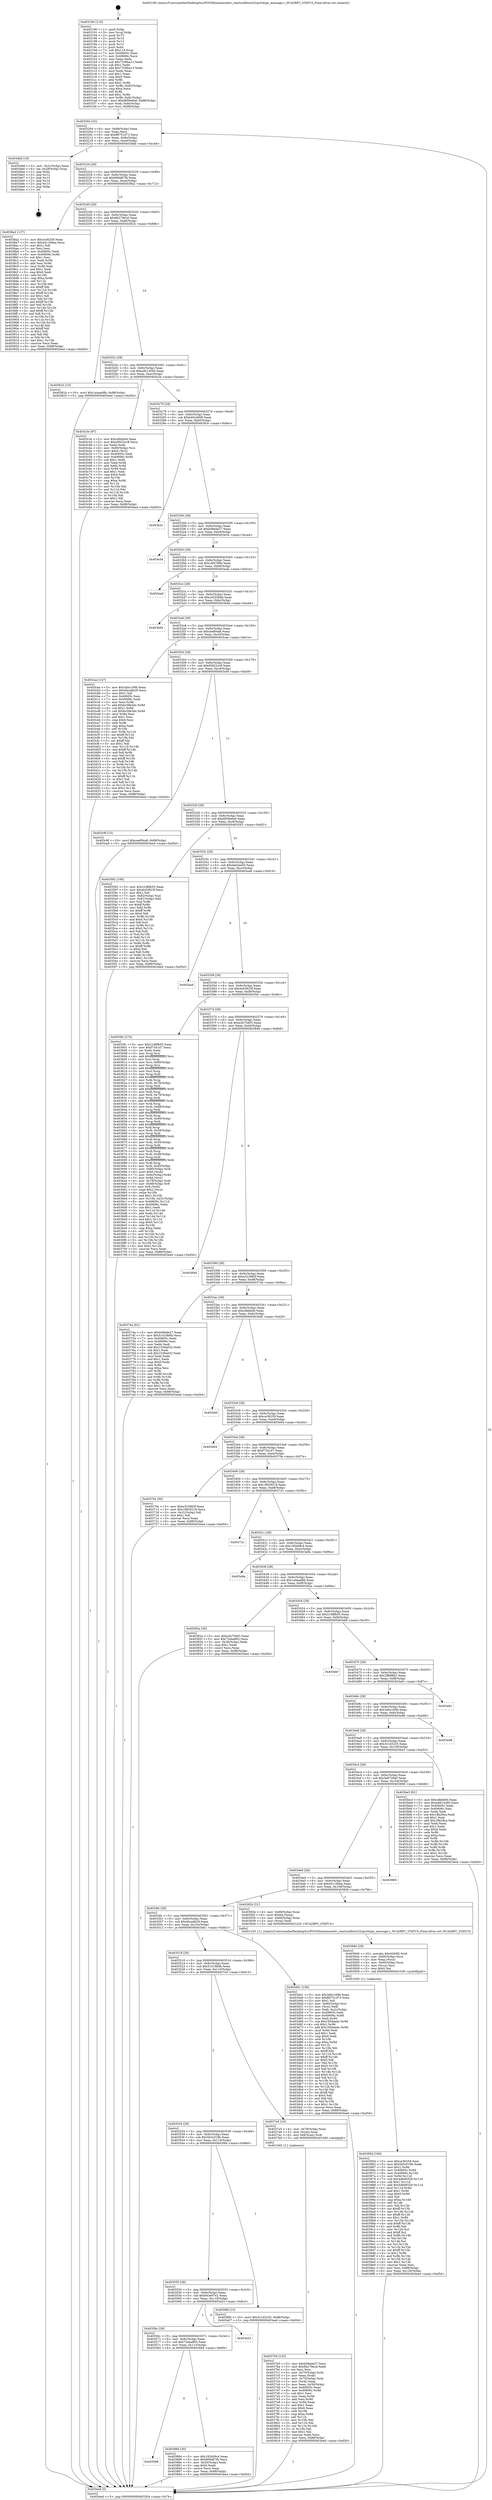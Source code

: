 digraph "0x403190" {
  label = "0x403190 (/mnt/c/Users/mathe/Desktop/tcc/POCII/binaries/extr_reactosdllwin32rpcrt4rpc_message.c_NCA2RPC_STATUS_Final-ollvm.out::main(0))"
  labelloc = "t"
  node[shape=record]

  Entry [label="",width=0.3,height=0.3,shape=circle,fillcolor=black,style=filled]
  "0x403204" [label="{
     0x403204 [32]\l
     | [instrs]\l
     &nbsp;&nbsp;0x403204 \<+6\>: mov -0x88(%rbp),%eax\l
     &nbsp;&nbsp;0x40320a \<+2\>: mov %eax,%ecx\l
     &nbsp;&nbsp;0x40320c \<+6\>: sub $0x88751d73,%ecx\l
     &nbsp;&nbsp;0x403212 \<+6\>: mov %eax,-0x9c(%rbp)\l
     &nbsp;&nbsp;0x403218 \<+6\>: mov %ecx,-0xa0(%rbp)\l
     &nbsp;&nbsp;0x40321e \<+6\>: je 0000000000403ddd \<main+0xc4d\>\l
  }"]
  "0x403ddd" [label="{
     0x403ddd [18]\l
     | [instrs]\l
     &nbsp;&nbsp;0x403ddd \<+3\>: mov -0x2c(%rbp),%eax\l
     &nbsp;&nbsp;0x403de0 \<+4\>: lea -0x28(%rbp),%rsp\l
     &nbsp;&nbsp;0x403de4 \<+1\>: pop %rbx\l
     &nbsp;&nbsp;0x403de5 \<+2\>: pop %r12\l
     &nbsp;&nbsp;0x403de7 \<+2\>: pop %r13\l
     &nbsp;&nbsp;0x403de9 \<+2\>: pop %r14\l
     &nbsp;&nbsp;0x403deb \<+2\>: pop %r15\l
     &nbsp;&nbsp;0x403ded \<+1\>: pop %rbp\l
     &nbsp;&nbsp;0x403dee \<+1\>: ret\l
  }"]
  "0x403224" [label="{
     0x403224 [28]\l
     | [instrs]\l
     &nbsp;&nbsp;0x403224 \<+5\>: jmp 0000000000403229 \<main+0x99\>\l
     &nbsp;&nbsp;0x403229 \<+6\>: mov -0x9c(%rbp),%eax\l
     &nbsp;&nbsp;0x40322f \<+5\>: sub $0x906d87fb,%eax\l
     &nbsp;&nbsp;0x403234 \<+6\>: mov %eax,-0xa4(%rbp)\l
     &nbsp;&nbsp;0x40323a \<+6\>: je 00000000004038a2 \<main+0x712\>\l
  }"]
  Exit [label="",width=0.3,height=0.3,shape=circle,fillcolor=black,style=filled,peripheries=2]
  "0x4038a2" [label="{
     0x4038a2 [137]\l
     | [instrs]\l
     &nbsp;&nbsp;0x4038a2 \<+5\>: mov $0xce36259,%eax\l
     &nbsp;&nbsp;0x4038a7 \<+5\>: mov $0x4411b6ea,%ecx\l
     &nbsp;&nbsp;0x4038ac \<+2\>: mov $0x1,%dl\l
     &nbsp;&nbsp;0x4038ae \<+2\>: xor %esi,%esi\l
     &nbsp;&nbsp;0x4038b0 \<+7\>: mov 0x40605c,%edi\l
     &nbsp;&nbsp;0x4038b7 \<+8\>: mov 0x40606c,%r8d\l
     &nbsp;&nbsp;0x4038bf \<+3\>: sub $0x1,%esi\l
     &nbsp;&nbsp;0x4038c2 \<+3\>: mov %edi,%r9d\l
     &nbsp;&nbsp;0x4038c5 \<+3\>: add %esi,%r9d\l
     &nbsp;&nbsp;0x4038c8 \<+4\>: imul %r9d,%edi\l
     &nbsp;&nbsp;0x4038cc \<+3\>: and $0x1,%edi\l
     &nbsp;&nbsp;0x4038cf \<+3\>: cmp $0x0,%edi\l
     &nbsp;&nbsp;0x4038d2 \<+4\>: sete %r10b\l
     &nbsp;&nbsp;0x4038d6 \<+4\>: cmp $0xa,%r8d\l
     &nbsp;&nbsp;0x4038da \<+4\>: setl %r11b\l
     &nbsp;&nbsp;0x4038de \<+3\>: mov %r10b,%bl\l
     &nbsp;&nbsp;0x4038e1 \<+3\>: xor $0xff,%bl\l
     &nbsp;&nbsp;0x4038e4 \<+3\>: mov %r11b,%r14b\l
     &nbsp;&nbsp;0x4038e7 \<+4\>: xor $0xff,%r14b\l
     &nbsp;&nbsp;0x4038eb \<+3\>: xor $0x1,%dl\l
     &nbsp;&nbsp;0x4038ee \<+3\>: mov %bl,%r15b\l
     &nbsp;&nbsp;0x4038f1 \<+4\>: and $0xff,%r15b\l
     &nbsp;&nbsp;0x4038f5 \<+3\>: and %dl,%r10b\l
     &nbsp;&nbsp;0x4038f8 \<+3\>: mov %r14b,%r12b\l
     &nbsp;&nbsp;0x4038fb \<+4\>: and $0xff,%r12b\l
     &nbsp;&nbsp;0x4038ff \<+3\>: and %dl,%r11b\l
     &nbsp;&nbsp;0x403902 \<+3\>: or %r10b,%r15b\l
     &nbsp;&nbsp;0x403905 \<+3\>: or %r11b,%r12b\l
     &nbsp;&nbsp;0x403908 \<+3\>: xor %r12b,%r15b\l
     &nbsp;&nbsp;0x40390b \<+3\>: or %r14b,%bl\l
     &nbsp;&nbsp;0x40390e \<+3\>: xor $0xff,%bl\l
     &nbsp;&nbsp;0x403911 \<+3\>: or $0x1,%dl\l
     &nbsp;&nbsp;0x403914 \<+2\>: and %dl,%bl\l
     &nbsp;&nbsp;0x403916 \<+3\>: or %bl,%r15b\l
     &nbsp;&nbsp;0x403919 \<+4\>: test $0x1,%r15b\l
     &nbsp;&nbsp;0x40391d \<+3\>: cmovne %ecx,%eax\l
     &nbsp;&nbsp;0x403920 \<+6\>: mov %eax,-0x88(%rbp)\l
     &nbsp;&nbsp;0x403926 \<+5\>: jmp 0000000000403eed \<main+0xd5d\>\l
  }"]
  "0x403240" [label="{
     0x403240 [28]\l
     | [instrs]\l
     &nbsp;&nbsp;0x403240 \<+5\>: jmp 0000000000403245 \<main+0xb5\>\l
     &nbsp;&nbsp;0x403245 \<+6\>: mov -0x9c(%rbp),%eax\l
     &nbsp;&nbsp;0x40324b \<+5\>: sub $0x9b279ecd,%eax\l
     &nbsp;&nbsp;0x403250 \<+6\>: mov %eax,-0xa8(%rbp)\l
     &nbsp;&nbsp;0x403256 \<+6\>: je 000000000040381b \<main+0x68b\>\l
  }"]
  "0x40395d" [label="{
     0x40395d [160]\l
     | [instrs]\l
     &nbsp;&nbsp;0x40395d \<+5\>: mov $0xce36259,%esi\l
     &nbsp;&nbsp;0x403962 \<+5\>: mov $0x5b5c019b,%edx\l
     &nbsp;&nbsp;0x403967 \<+3\>: mov $0x1,%r8b\l
     &nbsp;&nbsp;0x40396a \<+8\>: mov 0x40605c,%r9d\l
     &nbsp;&nbsp;0x403972 \<+8\>: mov 0x40606c,%r10d\l
     &nbsp;&nbsp;0x40397a \<+3\>: mov %r9d,%r11d\l
     &nbsp;&nbsp;0x40397d \<+7\>: sub $0x4d6d9329,%r11d\l
     &nbsp;&nbsp;0x403984 \<+4\>: sub $0x1,%r11d\l
     &nbsp;&nbsp;0x403988 \<+7\>: add $0x4d6d9329,%r11d\l
     &nbsp;&nbsp;0x40398f \<+4\>: imul %r11d,%r9d\l
     &nbsp;&nbsp;0x403993 \<+4\>: and $0x1,%r9d\l
     &nbsp;&nbsp;0x403997 \<+4\>: cmp $0x0,%r9d\l
     &nbsp;&nbsp;0x40399b \<+3\>: sete %bl\l
     &nbsp;&nbsp;0x40399e \<+4\>: cmp $0xa,%r10d\l
     &nbsp;&nbsp;0x4039a2 \<+4\>: setl %r14b\l
     &nbsp;&nbsp;0x4039a6 \<+3\>: mov %bl,%r15b\l
     &nbsp;&nbsp;0x4039a9 \<+4\>: xor $0xff,%r15b\l
     &nbsp;&nbsp;0x4039ad \<+3\>: mov %r14b,%r12b\l
     &nbsp;&nbsp;0x4039b0 \<+4\>: xor $0xff,%r12b\l
     &nbsp;&nbsp;0x4039b4 \<+4\>: xor $0x1,%r8b\l
     &nbsp;&nbsp;0x4039b8 \<+3\>: mov %r15b,%r13b\l
     &nbsp;&nbsp;0x4039bb \<+4\>: and $0xff,%r13b\l
     &nbsp;&nbsp;0x4039bf \<+3\>: and %r8b,%bl\l
     &nbsp;&nbsp;0x4039c2 \<+3\>: mov %r12b,%cl\l
     &nbsp;&nbsp;0x4039c5 \<+3\>: and $0xff,%cl\l
     &nbsp;&nbsp;0x4039c8 \<+3\>: and %r8b,%r14b\l
     &nbsp;&nbsp;0x4039cb \<+3\>: or %bl,%r13b\l
     &nbsp;&nbsp;0x4039ce \<+3\>: or %r14b,%cl\l
     &nbsp;&nbsp;0x4039d1 \<+3\>: xor %cl,%r13b\l
     &nbsp;&nbsp;0x4039d4 \<+3\>: or %r12b,%r15b\l
     &nbsp;&nbsp;0x4039d7 \<+4\>: xor $0xff,%r15b\l
     &nbsp;&nbsp;0x4039db \<+4\>: or $0x1,%r8b\l
     &nbsp;&nbsp;0x4039df \<+3\>: and %r8b,%r15b\l
     &nbsp;&nbsp;0x4039e2 \<+3\>: or %r15b,%r13b\l
     &nbsp;&nbsp;0x4039e5 \<+4\>: test $0x1,%r13b\l
     &nbsp;&nbsp;0x4039e9 \<+3\>: cmovne %edx,%esi\l
     &nbsp;&nbsp;0x4039ec \<+6\>: mov %esi,-0x88(%rbp)\l
     &nbsp;&nbsp;0x4039f2 \<+6\>: mov %eax,-0x120(%rbp)\l
     &nbsp;&nbsp;0x4039f8 \<+5\>: jmp 0000000000403eed \<main+0xd5d\>\l
  }"]
  "0x40381b" [label="{
     0x40381b [15]\l
     | [instrs]\l
     &nbsp;&nbsp;0x40381b \<+10\>: movl $0x1a4aad8b,-0x88(%rbp)\l
     &nbsp;&nbsp;0x403825 \<+5\>: jmp 0000000000403eed \<main+0xd5d\>\l
  }"]
  "0x40325c" [label="{
     0x40325c [28]\l
     | [instrs]\l
     &nbsp;&nbsp;0x40325c \<+5\>: jmp 0000000000403261 \<main+0xd1\>\l
     &nbsp;&nbsp;0x403261 \<+6\>: mov -0x9c(%rbp),%eax\l
     &nbsp;&nbsp;0x403267 \<+5\>: sub $0xa4614260,%eax\l
     &nbsp;&nbsp;0x40326c \<+6\>: mov %eax,-0xac(%rbp)\l
     &nbsp;&nbsp;0x403272 \<+6\>: je 0000000000403c3e \<main+0xaae\>\l
  }"]
  "0x403940" [label="{
     0x403940 [29]\l
     | [instrs]\l
     &nbsp;&nbsp;0x403940 \<+10\>: movabs $0x4040f2,%rdi\l
     &nbsp;&nbsp;0x40394a \<+4\>: mov -0x60(%rbp),%rcx\l
     &nbsp;&nbsp;0x40394e \<+2\>: mov %eax,(%rcx)\l
     &nbsp;&nbsp;0x403950 \<+4\>: mov -0x60(%rbp),%rcx\l
     &nbsp;&nbsp;0x403954 \<+2\>: mov (%rcx),%esi\l
     &nbsp;&nbsp;0x403956 \<+2\>: mov $0x0,%al\l
     &nbsp;&nbsp;0x403958 \<+5\>: call 0000000000401030 \<printf@plt\>\l
     | [calls]\l
     &nbsp;&nbsp;0x401030 \{1\} (unknown)\l
  }"]
  "0x403c3e" [label="{
     0x403c3e [97]\l
     | [instrs]\l
     &nbsp;&nbsp;0x403c3e \<+5\>: mov $0xcdbbb0d,%eax\l
     &nbsp;&nbsp;0x403c43 \<+5\>: mov $0xd5622cc8,%ecx\l
     &nbsp;&nbsp;0x403c48 \<+2\>: xor %edx,%edx\l
     &nbsp;&nbsp;0x403c4a \<+4\>: mov -0x80(%rbp),%rsi\l
     &nbsp;&nbsp;0x403c4e \<+6\>: movl $0x0,(%rsi)\l
     &nbsp;&nbsp;0x403c54 \<+7\>: mov 0x40605c,%edi\l
     &nbsp;&nbsp;0x403c5b \<+8\>: mov 0x40606c,%r8d\l
     &nbsp;&nbsp;0x403c63 \<+3\>: sub $0x1,%edx\l
     &nbsp;&nbsp;0x403c66 \<+3\>: mov %edi,%r9d\l
     &nbsp;&nbsp;0x403c69 \<+3\>: add %edx,%r9d\l
     &nbsp;&nbsp;0x403c6c \<+4\>: imul %r9d,%edi\l
     &nbsp;&nbsp;0x403c70 \<+3\>: and $0x1,%edi\l
     &nbsp;&nbsp;0x403c73 \<+3\>: cmp $0x0,%edi\l
     &nbsp;&nbsp;0x403c76 \<+4\>: sete %r10b\l
     &nbsp;&nbsp;0x403c7a \<+4\>: cmp $0xa,%r8d\l
     &nbsp;&nbsp;0x403c7e \<+4\>: setl %r11b\l
     &nbsp;&nbsp;0x403c82 \<+3\>: mov %r10b,%bl\l
     &nbsp;&nbsp;0x403c85 \<+3\>: and %r11b,%bl\l
     &nbsp;&nbsp;0x403c88 \<+3\>: xor %r11b,%r10b\l
     &nbsp;&nbsp;0x403c8b \<+3\>: or %r10b,%bl\l
     &nbsp;&nbsp;0x403c8e \<+3\>: test $0x1,%bl\l
     &nbsp;&nbsp;0x403c91 \<+3\>: cmovne %ecx,%eax\l
     &nbsp;&nbsp;0x403c94 \<+6\>: mov %eax,-0x88(%rbp)\l
     &nbsp;&nbsp;0x403c9a \<+5\>: jmp 0000000000403eed \<main+0xd5d\>\l
  }"]
  "0x403278" [label="{
     0x403278 [28]\l
     | [instrs]\l
     &nbsp;&nbsp;0x403278 \<+5\>: jmp 000000000040327d \<main+0xed\>\l
     &nbsp;&nbsp;0x40327d \<+6\>: mov -0x9c(%rbp),%eax\l
     &nbsp;&nbsp;0x403283 \<+5\>: sub $0xb45c4008,%eax\l
     &nbsp;&nbsp;0x403288 \<+6\>: mov %eax,-0xb0(%rbp)\l
     &nbsp;&nbsp;0x40328e \<+6\>: je 0000000000403b3c \<main+0x9ac\>\l
  }"]
  "0x403588" [label="{
     0x403588\l
  }", style=dashed]
  "0x403b3c" [label="{
     0x403b3c\l
  }", style=dashed]
  "0x403294" [label="{
     0x403294 [28]\l
     | [instrs]\l
     &nbsp;&nbsp;0x403294 \<+5\>: jmp 0000000000403299 \<main+0x109\>\l
     &nbsp;&nbsp;0x403299 \<+6\>: mov -0x9c(%rbp),%eax\l
     &nbsp;&nbsp;0x40329f \<+5\>: sub $0xb58ede27,%eax\l
     &nbsp;&nbsp;0x4032a4 \<+6\>: mov %eax,-0xb4(%rbp)\l
     &nbsp;&nbsp;0x4032aa \<+6\>: je 0000000000403e34 \<main+0xca4\>\l
  }"]
  "0x403884" [label="{
     0x403884 [30]\l
     | [instrs]\l
     &nbsp;&nbsp;0x403884 \<+5\>: mov $0x192b09c4,%eax\l
     &nbsp;&nbsp;0x403889 \<+5\>: mov $0x906d87fb,%ecx\l
     &nbsp;&nbsp;0x40388e \<+3\>: mov -0x30(%rbp),%edx\l
     &nbsp;&nbsp;0x403891 \<+3\>: cmp $0x0,%edx\l
     &nbsp;&nbsp;0x403894 \<+3\>: cmove %ecx,%eax\l
     &nbsp;&nbsp;0x403897 \<+6\>: mov %eax,-0x88(%rbp)\l
     &nbsp;&nbsp;0x40389d \<+5\>: jmp 0000000000403eed \<main+0xd5d\>\l
  }"]
  "0x403e34" [label="{
     0x403e34\l
  }", style=dashed]
  "0x4032b0" [label="{
     0x4032b0 [28]\l
     | [instrs]\l
     &nbsp;&nbsp;0x4032b0 \<+5\>: jmp 00000000004032b5 \<main+0x125\>\l
     &nbsp;&nbsp;0x4032b5 \<+6\>: mov -0x9c(%rbp),%eax\l
     &nbsp;&nbsp;0x4032bb \<+5\>: sub $0xc4f4789e,%eax\l
     &nbsp;&nbsp;0x4032c0 \<+6\>: mov %eax,-0xb8(%rbp)\l
     &nbsp;&nbsp;0x4032c6 \<+6\>: je 0000000000403eab \<main+0xd1b\>\l
  }"]
  "0x40356c" [label="{
     0x40356c [28]\l
     | [instrs]\l
     &nbsp;&nbsp;0x40356c \<+5\>: jmp 0000000000403571 \<main+0x3e1\>\l
     &nbsp;&nbsp;0x403571 \<+6\>: mov -0x9c(%rbp),%eax\l
     &nbsp;&nbsp;0x403577 \<+5\>: sub $0x72eba892,%eax\l
     &nbsp;&nbsp;0x40357c \<+6\>: mov %eax,-0x11c(%rbp)\l
     &nbsp;&nbsp;0x403582 \<+6\>: je 0000000000403884 \<main+0x6f4\>\l
  }"]
  "0x403eab" [label="{
     0x403eab\l
  }", style=dashed]
  "0x4032cc" [label="{
     0x4032cc [28]\l
     | [instrs]\l
     &nbsp;&nbsp;0x4032cc \<+5\>: jmp 00000000004032d1 \<main+0x141\>\l
     &nbsp;&nbsp;0x4032d1 \<+6\>: mov -0x9c(%rbp),%eax\l
     &nbsp;&nbsp;0x4032d7 \<+5\>: sub $0xcd255bbb,%eax\l
     &nbsp;&nbsp;0x4032dc \<+6\>: mov %eax,-0xbc(%rbp)\l
     &nbsp;&nbsp;0x4032e2 \<+6\>: je 0000000000403bd4 \<main+0xa44\>\l
  }"]
  "0x403a53" [label="{
     0x403a53\l
  }", style=dashed]
  "0x403bd4" [label="{
     0x403bd4\l
  }", style=dashed]
  "0x4032e8" [label="{
     0x4032e8 [28]\l
     | [instrs]\l
     &nbsp;&nbsp;0x4032e8 \<+5\>: jmp 00000000004032ed \<main+0x15d\>\l
     &nbsp;&nbsp;0x4032ed \<+6\>: mov -0x9c(%rbp),%eax\l
     &nbsp;&nbsp;0x4032f3 \<+5\>: sub $0xceef04a8,%eax\l
     &nbsp;&nbsp;0x4032f8 \<+6\>: mov %eax,-0xc0(%rbp)\l
     &nbsp;&nbsp;0x4032fe \<+6\>: je 0000000000403cae \<main+0xb1e\>\l
  }"]
  "0x403550" [label="{
     0x403550 [28]\l
     | [instrs]\l
     &nbsp;&nbsp;0x403550 \<+5\>: jmp 0000000000403555 \<main+0x3c5\>\l
     &nbsp;&nbsp;0x403555 \<+6\>: mov -0x9c(%rbp),%eax\l
     &nbsp;&nbsp;0x40355b \<+5\>: sub $0x643e97e2,%eax\l
     &nbsp;&nbsp;0x403560 \<+6\>: mov %eax,-0x118(%rbp)\l
     &nbsp;&nbsp;0x403566 \<+6\>: je 0000000000403a53 \<main+0x8c3\>\l
  }"]
  "0x403cae" [label="{
     0x403cae [147]\l
     | [instrs]\l
     &nbsp;&nbsp;0x403cae \<+5\>: mov $0x3abc169b,%eax\l
     &nbsp;&nbsp;0x403cb3 \<+5\>: mov $0x4bcadb29,%ecx\l
     &nbsp;&nbsp;0x403cb8 \<+2\>: mov $0x1,%dl\l
     &nbsp;&nbsp;0x403cba \<+7\>: mov 0x40605c,%esi\l
     &nbsp;&nbsp;0x403cc1 \<+7\>: mov 0x40606c,%edi\l
     &nbsp;&nbsp;0x403cc8 \<+3\>: mov %esi,%r8d\l
     &nbsp;&nbsp;0x403ccb \<+7\>: add $0xbc58e3dc,%r8d\l
     &nbsp;&nbsp;0x403cd2 \<+4\>: sub $0x1,%r8d\l
     &nbsp;&nbsp;0x403cd6 \<+7\>: sub $0xbc58e3dc,%r8d\l
     &nbsp;&nbsp;0x403cdd \<+4\>: imul %r8d,%esi\l
     &nbsp;&nbsp;0x403ce1 \<+3\>: and $0x1,%esi\l
     &nbsp;&nbsp;0x403ce4 \<+3\>: cmp $0x0,%esi\l
     &nbsp;&nbsp;0x403ce7 \<+4\>: sete %r9b\l
     &nbsp;&nbsp;0x403ceb \<+3\>: cmp $0xa,%edi\l
     &nbsp;&nbsp;0x403cee \<+4\>: setl %r10b\l
     &nbsp;&nbsp;0x403cf2 \<+3\>: mov %r9b,%r11b\l
     &nbsp;&nbsp;0x403cf5 \<+4\>: xor $0xff,%r11b\l
     &nbsp;&nbsp;0x403cf9 \<+3\>: mov %r10b,%bl\l
     &nbsp;&nbsp;0x403cfc \<+3\>: xor $0xff,%bl\l
     &nbsp;&nbsp;0x403cff \<+3\>: xor $0x1,%dl\l
     &nbsp;&nbsp;0x403d02 \<+3\>: mov %r11b,%r14b\l
     &nbsp;&nbsp;0x403d05 \<+4\>: and $0xff,%r14b\l
     &nbsp;&nbsp;0x403d09 \<+3\>: and %dl,%r9b\l
     &nbsp;&nbsp;0x403d0c \<+3\>: mov %bl,%r15b\l
     &nbsp;&nbsp;0x403d0f \<+4\>: and $0xff,%r15b\l
     &nbsp;&nbsp;0x403d13 \<+3\>: and %dl,%r10b\l
     &nbsp;&nbsp;0x403d16 \<+3\>: or %r9b,%r14b\l
     &nbsp;&nbsp;0x403d19 \<+3\>: or %r10b,%r15b\l
     &nbsp;&nbsp;0x403d1c \<+3\>: xor %r15b,%r14b\l
     &nbsp;&nbsp;0x403d1f \<+3\>: or %bl,%r11b\l
     &nbsp;&nbsp;0x403d22 \<+4\>: xor $0xff,%r11b\l
     &nbsp;&nbsp;0x403d26 \<+3\>: or $0x1,%dl\l
     &nbsp;&nbsp;0x403d29 \<+3\>: and %dl,%r11b\l
     &nbsp;&nbsp;0x403d2c \<+3\>: or %r11b,%r14b\l
     &nbsp;&nbsp;0x403d2f \<+4\>: test $0x1,%r14b\l
     &nbsp;&nbsp;0x403d33 \<+3\>: cmovne %ecx,%eax\l
     &nbsp;&nbsp;0x403d36 \<+6\>: mov %eax,-0x88(%rbp)\l
     &nbsp;&nbsp;0x403d3c \<+5\>: jmp 0000000000403eed \<main+0xd5d\>\l
  }"]
  "0x403304" [label="{
     0x403304 [28]\l
     | [instrs]\l
     &nbsp;&nbsp;0x403304 \<+5\>: jmp 0000000000403309 \<main+0x179\>\l
     &nbsp;&nbsp;0x403309 \<+6\>: mov -0x9c(%rbp),%eax\l
     &nbsp;&nbsp;0x40330f \<+5\>: sub $0xd5622cc8,%eax\l
     &nbsp;&nbsp;0x403314 \<+6\>: mov %eax,-0xc4(%rbp)\l
     &nbsp;&nbsp;0x40331a \<+6\>: je 0000000000403c9f \<main+0xb0f\>\l
  }"]
  "0x4039fd" [label="{
     0x4039fd [15]\l
     | [instrs]\l
     &nbsp;&nbsp;0x4039fd \<+10\>: movl $0x3c1d3235,-0x88(%rbp)\l
     &nbsp;&nbsp;0x403a07 \<+5\>: jmp 0000000000403eed \<main+0xd5d\>\l
  }"]
  "0x403c9f" [label="{
     0x403c9f [15]\l
     | [instrs]\l
     &nbsp;&nbsp;0x403c9f \<+10\>: movl $0xceef04a8,-0x88(%rbp)\l
     &nbsp;&nbsp;0x403ca9 \<+5\>: jmp 0000000000403eed \<main+0xd5d\>\l
  }"]
  "0x403320" [label="{
     0x403320 [28]\l
     | [instrs]\l
     &nbsp;&nbsp;0x403320 \<+5\>: jmp 0000000000403325 \<main+0x195\>\l
     &nbsp;&nbsp;0x403325 \<+6\>: mov -0x9c(%rbp),%eax\l
     &nbsp;&nbsp;0x40332b \<+5\>: sub $0xd859e6a6,%eax\l
     &nbsp;&nbsp;0x403330 \<+6\>: mov %eax,-0xc8(%rbp)\l
     &nbsp;&nbsp;0x403336 \<+6\>: je 0000000000403592 \<main+0x402\>\l
  }"]
  "0x4037b5" [label="{
     0x4037b5 [102]\l
     | [instrs]\l
     &nbsp;&nbsp;0x4037b5 \<+5\>: mov $0xb58ede27,%ecx\l
     &nbsp;&nbsp;0x4037ba \<+5\>: mov $0x9b279ecd,%edx\l
     &nbsp;&nbsp;0x4037bf \<+2\>: xor %esi,%esi\l
     &nbsp;&nbsp;0x4037c1 \<+4\>: mov -0x70(%rbp),%rdi\l
     &nbsp;&nbsp;0x4037c5 \<+2\>: mov %eax,(%rdi)\l
     &nbsp;&nbsp;0x4037c7 \<+4\>: mov -0x70(%rbp),%rdi\l
     &nbsp;&nbsp;0x4037cb \<+2\>: mov (%rdi),%eax\l
     &nbsp;&nbsp;0x4037cd \<+3\>: mov %eax,-0x30(%rbp)\l
     &nbsp;&nbsp;0x4037d0 \<+7\>: mov 0x40605c,%eax\l
     &nbsp;&nbsp;0x4037d7 \<+8\>: mov 0x40606c,%r8d\l
     &nbsp;&nbsp;0x4037df \<+3\>: sub $0x1,%esi\l
     &nbsp;&nbsp;0x4037e2 \<+3\>: mov %eax,%r9d\l
     &nbsp;&nbsp;0x4037e5 \<+3\>: add %esi,%r9d\l
     &nbsp;&nbsp;0x4037e8 \<+4\>: imul %r9d,%eax\l
     &nbsp;&nbsp;0x4037ec \<+3\>: and $0x1,%eax\l
     &nbsp;&nbsp;0x4037ef \<+3\>: cmp $0x0,%eax\l
     &nbsp;&nbsp;0x4037f2 \<+4\>: sete %r10b\l
     &nbsp;&nbsp;0x4037f6 \<+4\>: cmp $0xa,%r8d\l
     &nbsp;&nbsp;0x4037fa \<+4\>: setl %r11b\l
     &nbsp;&nbsp;0x4037fe \<+3\>: mov %r10b,%bl\l
     &nbsp;&nbsp;0x403801 \<+3\>: and %r11b,%bl\l
     &nbsp;&nbsp;0x403804 \<+3\>: xor %r11b,%r10b\l
     &nbsp;&nbsp;0x403807 \<+3\>: or %r10b,%bl\l
     &nbsp;&nbsp;0x40380a \<+3\>: test $0x1,%bl\l
     &nbsp;&nbsp;0x40380d \<+3\>: cmovne %edx,%ecx\l
     &nbsp;&nbsp;0x403810 \<+6\>: mov %ecx,-0x88(%rbp)\l
     &nbsp;&nbsp;0x403816 \<+5\>: jmp 0000000000403eed \<main+0xd5d\>\l
  }"]
  "0x403592" [label="{
     0x403592 [106]\l
     | [instrs]\l
     &nbsp;&nbsp;0x403592 \<+5\>: mov $0x21d8fb55,%eax\l
     &nbsp;&nbsp;0x403597 \<+5\>: mov $0xdc63823f,%ecx\l
     &nbsp;&nbsp;0x40359c \<+2\>: mov $0x1,%dl\l
     &nbsp;&nbsp;0x40359e \<+7\>: mov -0x82(%rbp),%sil\l
     &nbsp;&nbsp;0x4035a5 \<+7\>: mov -0x81(%rbp),%dil\l
     &nbsp;&nbsp;0x4035ac \<+3\>: mov %sil,%r8b\l
     &nbsp;&nbsp;0x4035af \<+4\>: xor $0xff,%r8b\l
     &nbsp;&nbsp;0x4035b3 \<+3\>: mov %dil,%r9b\l
     &nbsp;&nbsp;0x4035b6 \<+4\>: xor $0xff,%r9b\l
     &nbsp;&nbsp;0x4035ba \<+3\>: xor $0x0,%dl\l
     &nbsp;&nbsp;0x4035bd \<+3\>: mov %r8b,%r10b\l
     &nbsp;&nbsp;0x4035c0 \<+4\>: and $0x0,%r10b\l
     &nbsp;&nbsp;0x4035c4 \<+3\>: and %dl,%sil\l
     &nbsp;&nbsp;0x4035c7 \<+3\>: mov %r9b,%r11b\l
     &nbsp;&nbsp;0x4035ca \<+4\>: and $0x0,%r11b\l
     &nbsp;&nbsp;0x4035ce \<+3\>: and %dl,%dil\l
     &nbsp;&nbsp;0x4035d1 \<+3\>: or %sil,%r10b\l
     &nbsp;&nbsp;0x4035d4 \<+3\>: or %dil,%r11b\l
     &nbsp;&nbsp;0x4035d7 \<+3\>: xor %r11b,%r10b\l
     &nbsp;&nbsp;0x4035da \<+3\>: or %r9b,%r8b\l
     &nbsp;&nbsp;0x4035dd \<+4\>: xor $0xff,%r8b\l
     &nbsp;&nbsp;0x4035e1 \<+3\>: or $0x0,%dl\l
     &nbsp;&nbsp;0x4035e4 \<+3\>: and %dl,%r8b\l
     &nbsp;&nbsp;0x4035e7 \<+3\>: or %r8b,%r10b\l
     &nbsp;&nbsp;0x4035ea \<+4\>: test $0x1,%r10b\l
     &nbsp;&nbsp;0x4035ee \<+3\>: cmovne %ecx,%eax\l
     &nbsp;&nbsp;0x4035f1 \<+6\>: mov %eax,-0x88(%rbp)\l
     &nbsp;&nbsp;0x4035f7 \<+5\>: jmp 0000000000403eed \<main+0xd5d\>\l
  }"]
  "0x40333c" [label="{
     0x40333c [28]\l
     | [instrs]\l
     &nbsp;&nbsp;0x40333c \<+5\>: jmp 0000000000403341 \<main+0x1b1\>\l
     &nbsp;&nbsp;0x403341 \<+6\>: mov -0x9c(%rbp),%eax\l
     &nbsp;&nbsp;0x403347 \<+5\>: sub $0xdab2ee55,%eax\l
     &nbsp;&nbsp;0x40334c \<+6\>: mov %eax,-0xcc(%rbp)\l
     &nbsp;&nbsp;0x403352 \<+6\>: je 0000000000403aa9 \<main+0x919\>\l
  }"]
  "0x403eed" [label="{
     0x403eed [5]\l
     | [instrs]\l
     &nbsp;&nbsp;0x403eed \<+5\>: jmp 0000000000403204 \<main+0x74\>\l
  }"]
  "0x403190" [label="{
     0x403190 [116]\l
     | [instrs]\l
     &nbsp;&nbsp;0x403190 \<+1\>: push %rbp\l
     &nbsp;&nbsp;0x403191 \<+3\>: mov %rsp,%rbp\l
     &nbsp;&nbsp;0x403194 \<+2\>: push %r15\l
     &nbsp;&nbsp;0x403196 \<+2\>: push %r14\l
     &nbsp;&nbsp;0x403198 \<+2\>: push %r13\l
     &nbsp;&nbsp;0x40319a \<+2\>: push %r12\l
     &nbsp;&nbsp;0x40319c \<+1\>: push %rbx\l
     &nbsp;&nbsp;0x40319d \<+7\>: sub $0x118,%rsp\l
     &nbsp;&nbsp;0x4031a4 \<+7\>: mov 0x40605c,%eax\l
     &nbsp;&nbsp;0x4031ab \<+7\>: mov 0x40606c,%ecx\l
     &nbsp;&nbsp;0x4031b2 \<+2\>: mov %eax,%edx\l
     &nbsp;&nbsp;0x4031b4 \<+6\>: sub $0x7336ba13,%edx\l
     &nbsp;&nbsp;0x4031ba \<+3\>: sub $0x1,%edx\l
     &nbsp;&nbsp;0x4031bd \<+6\>: add $0x7336ba13,%edx\l
     &nbsp;&nbsp;0x4031c3 \<+3\>: imul %edx,%eax\l
     &nbsp;&nbsp;0x4031c6 \<+3\>: and $0x1,%eax\l
     &nbsp;&nbsp;0x4031c9 \<+3\>: cmp $0x0,%eax\l
     &nbsp;&nbsp;0x4031cc \<+4\>: sete %r8b\l
     &nbsp;&nbsp;0x4031d0 \<+4\>: and $0x1,%r8b\l
     &nbsp;&nbsp;0x4031d4 \<+7\>: mov %r8b,-0x82(%rbp)\l
     &nbsp;&nbsp;0x4031db \<+3\>: cmp $0xa,%ecx\l
     &nbsp;&nbsp;0x4031de \<+4\>: setl %r8b\l
     &nbsp;&nbsp;0x4031e2 \<+4\>: and $0x1,%r8b\l
     &nbsp;&nbsp;0x4031e6 \<+7\>: mov %r8b,-0x81(%rbp)\l
     &nbsp;&nbsp;0x4031ed \<+10\>: movl $0xd859e6a6,-0x88(%rbp)\l
     &nbsp;&nbsp;0x4031f7 \<+6\>: mov %edi,-0x8c(%rbp)\l
     &nbsp;&nbsp;0x4031fd \<+7\>: mov %rsi,-0x98(%rbp)\l
  }"]
  "0x403534" [label="{
     0x403534 [28]\l
     | [instrs]\l
     &nbsp;&nbsp;0x403534 \<+5\>: jmp 0000000000403539 \<main+0x3a9\>\l
     &nbsp;&nbsp;0x403539 \<+6\>: mov -0x9c(%rbp),%eax\l
     &nbsp;&nbsp;0x40353f \<+5\>: sub $0x5b5c019b,%eax\l
     &nbsp;&nbsp;0x403544 \<+6\>: mov %eax,-0x114(%rbp)\l
     &nbsp;&nbsp;0x40354a \<+6\>: je 00000000004039fd \<main+0x86d\>\l
  }"]
  "0x403aa9" [label="{
     0x403aa9\l
  }", style=dashed]
  "0x403358" [label="{
     0x403358 [28]\l
     | [instrs]\l
     &nbsp;&nbsp;0x403358 \<+5\>: jmp 000000000040335d \<main+0x1cd\>\l
     &nbsp;&nbsp;0x40335d \<+6\>: mov -0x9c(%rbp),%eax\l
     &nbsp;&nbsp;0x403363 \<+5\>: sub $0xdc63823f,%eax\l
     &nbsp;&nbsp;0x403368 \<+6\>: mov %eax,-0xd0(%rbp)\l
     &nbsp;&nbsp;0x40336e \<+6\>: je 00000000004035fc \<main+0x46c\>\l
  }"]
  "0x4037a5" [label="{
     0x4037a5 [16]\l
     | [instrs]\l
     &nbsp;&nbsp;0x4037a5 \<+4\>: mov -0x78(%rbp),%rax\l
     &nbsp;&nbsp;0x4037a9 \<+3\>: mov (%rax),%rax\l
     &nbsp;&nbsp;0x4037ac \<+4\>: mov 0x8(%rax),%rdi\l
     &nbsp;&nbsp;0x4037b0 \<+5\>: call 0000000000401040 \<atoi@plt\>\l
     | [calls]\l
     &nbsp;&nbsp;0x401040 \{1\} (unknown)\l
  }"]
  "0x4035fc" [label="{
     0x4035fc [274]\l
     | [instrs]\l
     &nbsp;&nbsp;0x4035fc \<+5\>: mov $0x21d8fb55,%eax\l
     &nbsp;&nbsp;0x403601 \<+5\>: mov $0xf7341d7,%ecx\l
     &nbsp;&nbsp;0x403606 \<+2\>: xor %edx,%edx\l
     &nbsp;&nbsp;0x403608 \<+3\>: mov %rsp,%rsi\l
     &nbsp;&nbsp;0x40360b \<+4\>: add $0xfffffffffffffff0,%rsi\l
     &nbsp;&nbsp;0x40360f \<+3\>: mov %rsi,%rsp\l
     &nbsp;&nbsp;0x403612 \<+4\>: mov %rsi,-0x80(%rbp)\l
     &nbsp;&nbsp;0x403616 \<+3\>: mov %rsp,%rsi\l
     &nbsp;&nbsp;0x403619 \<+4\>: add $0xfffffffffffffff0,%rsi\l
     &nbsp;&nbsp;0x40361d \<+3\>: mov %rsi,%rsp\l
     &nbsp;&nbsp;0x403620 \<+3\>: mov %rsp,%rdi\l
     &nbsp;&nbsp;0x403623 \<+4\>: add $0xfffffffffffffff0,%rdi\l
     &nbsp;&nbsp;0x403627 \<+3\>: mov %rdi,%rsp\l
     &nbsp;&nbsp;0x40362a \<+4\>: mov %rdi,-0x78(%rbp)\l
     &nbsp;&nbsp;0x40362e \<+3\>: mov %rsp,%rdi\l
     &nbsp;&nbsp;0x403631 \<+4\>: add $0xfffffffffffffff0,%rdi\l
     &nbsp;&nbsp;0x403635 \<+3\>: mov %rdi,%rsp\l
     &nbsp;&nbsp;0x403638 \<+4\>: mov %rdi,-0x70(%rbp)\l
     &nbsp;&nbsp;0x40363c \<+3\>: mov %rsp,%rdi\l
     &nbsp;&nbsp;0x40363f \<+4\>: add $0xfffffffffffffff0,%rdi\l
     &nbsp;&nbsp;0x403643 \<+3\>: mov %rdi,%rsp\l
     &nbsp;&nbsp;0x403646 \<+4\>: mov %rdi,-0x68(%rbp)\l
     &nbsp;&nbsp;0x40364a \<+3\>: mov %rsp,%rdi\l
     &nbsp;&nbsp;0x40364d \<+4\>: add $0xfffffffffffffff0,%rdi\l
     &nbsp;&nbsp;0x403651 \<+3\>: mov %rdi,%rsp\l
     &nbsp;&nbsp;0x403654 \<+4\>: mov %rdi,-0x60(%rbp)\l
     &nbsp;&nbsp;0x403658 \<+3\>: mov %rsp,%rdi\l
     &nbsp;&nbsp;0x40365b \<+4\>: add $0xfffffffffffffff0,%rdi\l
     &nbsp;&nbsp;0x40365f \<+3\>: mov %rdi,%rsp\l
     &nbsp;&nbsp;0x403662 \<+4\>: mov %rdi,-0x58(%rbp)\l
     &nbsp;&nbsp;0x403666 \<+3\>: mov %rsp,%rdi\l
     &nbsp;&nbsp;0x403669 \<+4\>: add $0xfffffffffffffff0,%rdi\l
     &nbsp;&nbsp;0x40366d \<+3\>: mov %rdi,%rsp\l
     &nbsp;&nbsp;0x403670 \<+4\>: mov %rdi,-0x50(%rbp)\l
     &nbsp;&nbsp;0x403674 \<+3\>: mov %rsp,%rdi\l
     &nbsp;&nbsp;0x403677 \<+4\>: add $0xfffffffffffffff0,%rdi\l
     &nbsp;&nbsp;0x40367b \<+3\>: mov %rdi,%rsp\l
     &nbsp;&nbsp;0x40367e \<+4\>: mov %rdi,-0x48(%rbp)\l
     &nbsp;&nbsp;0x403682 \<+3\>: mov %rsp,%rdi\l
     &nbsp;&nbsp;0x403685 \<+4\>: add $0xfffffffffffffff0,%rdi\l
     &nbsp;&nbsp;0x403689 \<+3\>: mov %rdi,%rsp\l
     &nbsp;&nbsp;0x40368c \<+4\>: mov %rdi,-0x40(%rbp)\l
     &nbsp;&nbsp;0x403690 \<+4\>: mov -0x80(%rbp),%rdi\l
     &nbsp;&nbsp;0x403694 \<+6\>: movl $0x0,(%rdi)\l
     &nbsp;&nbsp;0x40369a \<+7\>: mov -0x8c(%rbp),%r8d\l
     &nbsp;&nbsp;0x4036a1 \<+3\>: mov %r8d,(%rsi)\l
     &nbsp;&nbsp;0x4036a4 \<+4\>: mov -0x78(%rbp),%rdi\l
     &nbsp;&nbsp;0x4036a8 \<+7\>: mov -0x98(%rbp),%r9\l
     &nbsp;&nbsp;0x4036af \<+3\>: mov %r9,(%rdi)\l
     &nbsp;&nbsp;0x4036b2 \<+3\>: cmpl $0x2,(%rsi)\l
     &nbsp;&nbsp;0x4036b5 \<+4\>: setne %r10b\l
     &nbsp;&nbsp;0x4036b9 \<+4\>: and $0x1,%r10b\l
     &nbsp;&nbsp;0x4036bd \<+4\>: mov %r10b,-0x31(%rbp)\l
     &nbsp;&nbsp;0x4036c1 \<+8\>: mov 0x40605c,%r11d\l
     &nbsp;&nbsp;0x4036c9 \<+7\>: mov 0x40606c,%ebx\l
     &nbsp;&nbsp;0x4036d0 \<+3\>: sub $0x1,%edx\l
     &nbsp;&nbsp;0x4036d3 \<+3\>: mov %r11d,%r14d\l
     &nbsp;&nbsp;0x4036d6 \<+3\>: add %edx,%r14d\l
     &nbsp;&nbsp;0x4036d9 \<+4\>: imul %r14d,%r11d\l
     &nbsp;&nbsp;0x4036dd \<+4\>: and $0x1,%r11d\l
     &nbsp;&nbsp;0x4036e1 \<+4\>: cmp $0x0,%r11d\l
     &nbsp;&nbsp;0x4036e5 \<+4\>: sete %r10b\l
     &nbsp;&nbsp;0x4036e9 \<+3\>: cmp $0xa,%ebx\l
     &nbsp;&nbsp;0x4036ec \<+4\>: setl %r15b\l
     &nbsp;&nbsp;0x4036f0 \<+3\>: mov %r10b,%r12b\l
     &nbsp;&nbsp;0x4036f3 \<+3\>: and %r15b,%r12b\l
     &nbsp;&nbsp;0x4036f6 \<+3\>: xor %r15b,%r10b\l
     &nbsp;&nbsp;0x4036f9 \<+3\>: or %r10b,%r12b\l
     &nbsp;&nbsp;0x4036fc \<+4\>: test $0x1,%r12b\l
     &nbsp;&nbsp;0x403700 \<+3\>: cmovne %ecx,%eax\l
     &nbsp;&nbsp;0x403703 \<+6\>: mov %eax,-0x88(%rbp)\l
     &nbsp;&nbsp;0x403709 \<+5\>: jmp 0000000000403eed \<main+0xd5d\>\l
  }"]
  "0x403374" [label="{
     0x403374 [28]\l
     | [instrs]\l
     &nbsp;&nbsp;0x403374 \<+5\>: jmp 0000000000403379 \<main+0x1e9\>\l
     &nbsp;&nbsp;0x403379 \<+6\>: mov -0x9c(%rbp),%eax\l
     &nbsp;&nbsp;0x40337f \<+5\>: sub $0xe2b75d03,%eax\l
     &nbsp;&nbsp;0x403384 \<+6\>: mov %eax,-0xd4(%rbp)\l
     &nbsp;&nbsp;0x40338a \<+6\>: je 0000000000403848 \<main+0x6b8\>\l
  }"]
  "0x403518" [label="{
     0x403518 [28]\l
     | [instrs]\l
     &nbsp;&nbsp;0x403518 \<+5\>: jmp 000000000040351d \<main+0x38d\>\l
     &nbsp;&nbsp;0x40351d \<+6\>: mov -0x9c(%rbp),%eax\l
     &nbsp;&nbsp;0x403523 \<+5\>: sub $0x51418b6b,%eax\l
     &nbsp;&nbsp;0x403528 \<+6\>: mov %eax,-0x110(%rbp)\l
     &nbsp;&nbsp;0x40352e \<+6\>: je 00000000004037a5 \<main+0x615\>\l
  }"]
  "0x403d41" [label="{
     0x403d41 [156]\l
     | [instrs]\l
     &nbsp;&nbsp;0x403d41 \<+5\>: mov $0x3abc169b,%eax\l
     &nbsp;&nbsp;0x403d46 \<+5\>: mov $0x88751d73,%ecx\l
     &nbsp;&nbsp;0x403d4b \<+2\>: mov $0x1,%dl\l
     &nbsp;&nbsp;0x403d4d \<+4\>: mov -0x80(%rbp),%rsi\l
     &nbsp;&nbsp;0x403d51 \<+2\>: mov (%rsi),%edi\l
     &nbsp;&nbsp;0x403d53 \<+3\>: mov %edi,-0x2c(%rbp)\l
     &nbsp;&nbsp;0x403d56 \<+7\>: mov 0x40605c,%edi\l
     &nbsp;&nbsp;0x403d5d \<+8\>: mov 0x40606c,%r8d\l
     &nbsp;&nbsp;0x403d65 \<+3\>: mov %edi,%r9d\l
     &nbsp;&nbsp;0x403d68 \<+7\>: sub $0x195daedc,%r9d\l
     &nbsp;&nbsp;0x403d6f \<+4\>: sub $0x1,%r9d\l
     &nbsp;&nbsp;0x403d73 \<+7\>: add $0x195daedc,%r9d\l
     &nbsp;&nbsp;0x403d7a \<+4\>: imul %r9d,%edi\l
     &nbsp;&nbsp;0x403d7e \<+3\>: and $0x1,%edi\l
     &nbsp;&nbsp;0x403d81 \<+3\>: cmp $0x0,%edi\l
     &nbsp;&nbsp;0x403d84 \<+4\>: sete %r10b\l
     &nbsp;&nbsp;0x403d88 \<+4\>: cmp $0xa,%r8d\l
     &nbsp;&nbsp;0x403d8c \<+4\>: setl %r11b\l
     &nbsp;&nbsp;0x403d90 \<+3\>: mov %r10b,%bl\l
     &nbsp;&nbsp;0x403d93 \<+3\>: xor $0xff,%bl\l
     &nbsp;&nbsp;0x403d96 \<+3\>: mov %r11b,%r14b\l
     &nbsp;&nbsp;0x403d99 \<+4\>: xor $0xff,%r14b\l
     &nbsp;&nbsp;0x403d9d \<+3\>: xor $0x0,%dl\l
     &nbsp;&nbsp;0x403da0 \<+3\>: mov %bl,%r15b\l
     &nbsp;&nbsp;0x403da3 \<+4\>: and $0x0,%r15b\l
     &nbsp;&nbsp;0x403da7 \<+3\>: and %dl,%r10b\l
     &nbsp;&nbsp;0x403daa \<+3\>: mov %r14b,%r12b\l
     &nbsp;&nbsp;0x403dad \<+4\>: and $0x0,%r12b\l
     &nbsp;&nbsp;0x403db1 \<+3\>: and %dl,%r11b\l
     &nbsp;&nbsp;0x403db4 \<+3\>: or %r10b,%r15b\l
     &nbsp;&nbsp;0x403db7 \<+3\>: or %r11b,%r12b\l
     &nbsp;&nbsp;0x403dba \<+3\>: xor %r12b,%r15b\l
     &nbsp;&nbsp;0x403dbd \<+3\>: or %r14b,%bl\l
     &nbsp;&nbsp;0x403dc0 \<+3\>: xor $0xff,%bl\l
     &nbsp;&nbsp;0x403dc3 \<+3\>: or $0x0,%dl\l
     &nbsp;&nbsp;0x403dc6 \<+2\>: and %dl,%bl\l
     &nbsp;&nbsp;0x403dc8 \<+3\>: or %bl,%r15b\l
     &nbsp;&nbsp;0x403dcb \<+4\>: test $0x1,%r15b\l
     &nbsp;&nbsp;0x403dcf \<+3\>: cmovne %ecx,%eax\l
     &nbsp;&nbsp;0x403dd2 \<+6\>: mov %eax,-0x88(%rbp)\l
     &nbsp;&nbsp;0x403dd8 \<+5\>: jmp 0000000000403eed \<main+0xd5d\>\l
  }"]
  "0x403848" [label="{
     0x403848\l
  }", style=dashed]
  "0x403390" [label="{
     0x403390 [28]\l
     | [instrs]\l
     &nbsp;&nbsp;0x403390 \<+5\>: jmp 0000000000403395 \<main+0x205\>\l
     &nbsp;&nbsp;0x403395 \<+6\>: mov -0x9c(%rbp),%eax\l
     &nbsp;&nbsp;0x40339b \<+5\>: sub $0xe323983f,%eax\l
     &nbsp;&nbsp;0x4033a0 \<+6\>: mov %eax,-0xd8(%rbp)\l
     &nbsp;&nbsp;0x4033a6 \<+6\>: je 000000000040374a \<main+0x5ba\>\l
  }"]
  "0x4034fc" [label="{
     0x4034fc [28]\l
     | [instrs]\l
     &nbsp;&nbsp;0x4034fc \<+5\>: jmp 0000000000403501 \<main+0x371\>\l
     &nbsp;&nbsp;0x403501 \<+6\>: mov -0x9c(%rbp),%eax\l
     &nbsp;&nbsp;0x403507 \<+5\>: sub $0x4bcadb29,%eax\l
     &nbsp;&nbsp;0x40350c \<+6\>: mov %eax,-0x10c(%rbp)\l
     &nbsp;&nbsp;0x403512 \<+6\>: je 0000000000403d41 \<main+0xbb1\>\l
  }"]
  "0x40374a" [label="{
     0x40374a [91]\l
     | [instrs]\l
     &nbsp;&nbsp;0x40374a \<+5\>: mov $0xb58ede27,%eax\l
     &nbsp;&nbsp;0x40374f \<+5\>: mov $0x51418b6b,%ecx\l
     &nbsp;&nbsp;0x403754 \<+7\>: mov 0x40605c,%edx\l
     &nbsp;&nbsp;0x40375b \<+7\>: mov 0x40606c,%esi\l
     &nbsp;&nbsp;0x403762 \<+2\>: mov %edx,%edi\l
     &nbsp;&nbsp;0x403764 \<+6\>: add $0x1536a032,%edi\l
     &nbsp;&nbsp;0x40376a \<+3\>: sub $0x1,%edi\l
     &nbsp;&nbsp;0x40376d \<+6\>: sub $0x1536a032,%edi\l
     &nbsp;&nbsp;0x403773 \<+3\>: imul %edi,%edx\l
     &nbsp;&nbsp;0x403776 \<+3\>: and $0x1,%edx\l
     &nbsp;&nbsp;0x403779 \<+3\>: cmp $0x0,%edx\l
     &nbsp;&nbsp;0x40377c \<+4\>: sete %r8b\l
     &nbsp;&nbsp;0x403780 \<+3\>: cmp $0xa,%esi\l
     &nbsp;&nbsp;0x403783 \<+4\>: setl %r9b\l
     &nbsp;&nbsp;0x403787 \<+3\>: mov %r8b,%r10b\l
     &nbsp;&nbsp;0x40378a \<+3\>: and %r9b,%r10b\l
     &nbsp;&nbsp;0x40378d \<+3\>: xor %r9b,%r8b\l
     &nbsp;&nbsp;0x403790 \<+3\>: or %r8b,%r10b\l
     &nbsp;&nbsp;0x403793 \<+4\>: test $0x1,%r10b\l
     &nbsp;&nbsp;0x403797 \<+3\>: cmovne %ecx,%eax\l
     &nbsp;&nbsp;0x40379a \<+6\>: mov %eax,-0x88(%rbp)\l
     &nbsp;&nbsp;0x4037a0 \<+5\>: jmp 0000000000403eed \<main+0xd5d\>\l
  }"]
  "0x4033ac" [label="{
     0x4033ac [28]\l
     | [instrs]\l
     &nbsp;&nbsp;0x4033ac \<+5\>: jmp 00000000004033b1 \<main+0x221\>\l
     &nbsp;&nbsp;0x4033b1 \<+6\>: mov -0x9c(%rbp),%eax\l
     &nbsp;&nbsp;0x4033b7 \<+5\>: sub $0xcdbbb0d,%eax\l
     &nbsp;&nbsp;0x4033bc \<+6\>: mov %eax,-0xdc(%rbp)\l
     &nbsp;&nbsp;0x4033c2 \<+6\>: je 0000000000403ebf \<main+0xd2f\>\l
  }"]
  "0x40392b" [label="{
     0x40392b [21]\l
     | [instrs]\l
     &nbsp;&nbsp;0x40392b \<+4\>: mov -0x68(%rbp),%rax\l
     &nbsp;&nbsp;0x40392f \<+6\>: movl $0x64,(%rax)\l
     &nbsp;&nbsp;0x403935 \<+4\>: mov -0x68(%rbp),%rax\l
     &nbsp;&nbsp;0x403939 \<+2\>: mov (%rax),%edi\l
     &nbsp;&nbsp;0x40393b \<+5\>: call 0000000000401220 \<NCA2RPC_STATUS\>\l
     | [calls]\l
     &nbsp;&nbsp;0x401220 \{1\} (/mnt/c/Users/mathe/Desktop/tcc/POCII/binaries/extr_reactosdllwin32rpcrt4rpc_message.c_NCA2RPC_STATUS_Final-ollvm.out::NCA2RPC_STATUS)\l
  }"]
  "0x403ebf" [label="{
     0x403ebf\l
  }", style=dashed]
  "0x4033c8" [label="{
     0x4033c8 [28]\l
     | [instrs]\l
     &nbsp;&nbsp;0x4033c8 \<+5\>: jmp 00000000004033cd \<main+0x23d\>\l
     &nbsp;&nbsp;0x4033cd \<+6\>: mov -0x9c(%rbp),%eax\l
     &nbsp;&nbsp;0x4033d3 \<+5\>: sub $0xce36259,%eax\l
     &nbsp;&nbsp;0x4033d8 \<+6\>: mov %eax,-0xe0(%rbp)\l
     &nbsp;&nbsp;0x4033de \<+6\>: je 0000000000403e64 \<main+0xcd4\>\l
  }"]
  "0x4034e0" [label="{
     0x4034e0 [28]\l
     | [instrs]\l
     &nbsp;&nbsp;0x4034e0 \<+5\>: jmp 00000000004034e5 \<main+0x355\>\l
     &nbsp;&nbsp;0x4034e5 \<+6\>: mov -0x9c(%rbp),%eax\l
     &nbsp;&nbsp;0x4034eb \<+5\>: sub $0x4411b6ea,%eax\l
     &nbsp;&nbsp;0x4034f0 \<+6\>: mov %eax,-0x108(%rbp)\l
     &nbsp;&nbsp;0x4034f6 \<+6\>: je 000000000040392b \<main+0x79b\>\l
  }"]
  "0x403e64" [label="{
     0x403e64\l
  }", style=dashed]
  "0x4033e4" [label="{
     0x4033e4 [28]\l
     | [instrs]\l
     &nbsp;&nbsp;0x4033e4 \<+5\>: jmp 00000000004033e9 \<main+0x259\>\l
     &nbsp;&nbsp;0x4033e9 \<+6\>: mov -0x9c(%rbp),%eax\l
     &nbsp;&nbsp;0x4033ef \<+5\>: sub $0xf7341d7,%eax\l
     &nbsp;&nbsp;0x4033f4 \<+6\>: mov %eax,-0xe4(%rbp)\l
     &nbsp;&nbsp;0x4033fa \<+6\>: je 000000000040370e \<main+0x57e\>\l
  }"]
  "0x403866" [label="{
     0x403866\l
  }", style=dashed]
  "0x40370e" [label="{
     0x40370e [30]\l
     | [instrs]\l
     &nbsp;&nbsp;0x40370e \<+5\>: mov $0xe323983f,%eax\l
     &nbsp;&nbsp;0x403713 \<+5\>: mov $0x18929218,%ecx\l
     &nbsp;&nbsp;0x403718 \<+3\>: mov -0x31(%rbp),%dl\l
     &nbsp;&nbsp;0x40371b \<+3\>: test $0x1,%dl\l
     &nbsp;&nbsp;0x40371e \<+3\>: cmovne %ecx,%eax\l
     &nbsp;&nbsp;0x403721 \<+6\>: mov %eax,-0x88(%rbp)\l
     &nbsp;&nbsp;0x403727 \<+5\>: jmp 0000000000403eed \<main+0xd5d\>\l
  }"]
  "0x403400" [label="{
     0x403400 [28]\l
     | [instrs]\l
     &nbsp;&nbsp;0x403400 \<+5\>: jmp 0000000000403405 \<main+0x275\>\l
     &nbsp;&nbsp;0x403405 \<+6\>: mov -0x9c(%rbp),%eax\l
     &nbsp;&nbsp;0x40340b \<+5\>: sub $0x18929218,%eax\l
     &nbsp;&nbsp;0x403410 \<+6\>: mov %eax,-0xe8(%rbp)\l
     &nbsp;&nbsp;0x403416 \<+6\>: je 000000000040372c \<main+0x59c\>\l
  }"]
  "0x4034c4" [label="{
     0x4034c4 [28]\l
     | [instrs]\l
     &nbsp;&nbsp;0x4034c4 \<+5\>: jmp 00000000004034c9 \<main+0x339\>\l
     &nbsp;&nbsp;0x4034c9 \<+6\>: mov -0x9c(%rbp),%eax\l
     &nbsp;&nbsp;0x4034cf \<+5\>: sub $0x3e8726a0,%eax\l
     &nbsp;&nbsp;0x4034d4 \<+6\>: mov %eax,-0x104(%rbp)\l
     &nbsp;&nbsp;0x4034da \<+6\>: je 0000000000403866 \<main+0x6d6\>\l
  }"]
  "0x40372c" [label="{
     0x40372c\l
  }", style=dashed]
  "0x40341c" [label="{
     0x40341c [28]\l
     | [instrs]\l
     &nbsp;&nbsp;0x40341c \<+5\>: jmp 0000000000403421 \<main+0x291\>\l
     &nbsp;&nbsp;0x403421 \<+6\>: mov -0x9c(%rbp),%eax\l
     &nbsp;&nbsp;0x403427 \<+5\>: sub $0x192b09c4,%eax\l
     &nbsp;&nbsp;0x40342c \<+6\>: mov %eax,-0xec(%rbp)\l
     &nbsp;&nbsp;0x403432 \<+6\>: je 0000000000403a9a \<main+0x90a\>\l
  }"]
  "0x403be3" [label="{
     0x403be3 [91]\l
     | [instrs]\l
     &nbsp;&nbsp;0x403be3 \<+5\>: mov $0xcdbbb0d,%eax\l
     &nbsp;&nbsp;0x403be8 \<+5\>: mov $0xa4614260,%ecx\l
     &nbsp;&nbsp;0x403bed \<+7\>: mov 0x40605c,%edx\l
     &nbsp;&nbsp;0x403bf4 \<+7\>: mov 0x40606c,%esi\l
     &nbsp;&nbsp;0x403bfb \<+2\>: mov %edx,%edi\l
     &nbsp;&nbsp;0x403bfd \<+6\>: sub $0x1ffa29ca,%edi\l
     &nbsp;&nbsp;0x403c03 \<+3\>: sub $0x1,%edi\l
     &nbsp;&nbsp;0x403c06 \<+6\>: add $0x1ffa29ca,%edi\l
     &nbsp;&nbsp;0x403c0c \<+3\>: imul %edi,%edx\l
     &nbsp;&nbsp;0x403c0f \<+3\>: and $0x1,%edx\l
     &nbsp;&nbsp;0x403c12 \<+3\>: cmp $0x0,%edx\l
     &nbsp;&nbsp;0x403c15 \<+4\>: sete %r8b\l
     &nbsp;&nbsp;0x403c19 \<+3\>: cmp $0xa,%esi\l
     &nbsp;&nbsp;0x403c1c \<+4\>: setl %r9b\l
     &nbsp;&nbsp;0x403c20 \<+3\>: mov %r8b,%r10b\l
     &nbsp;&nbsp;0x403c23 \<+3\>: and %r9b,%r10b\l
     &nbsp;&nbsp;0x403c26 \<+3\>: xor %r9b,%r8b\l
     &nbsp;&nbsp;0x403c29 \<+3\>: or %r8b,%r10b\l
     &nbsp;&nbsp;0x403c2c \<+4\>: test $0x1,%r10b\l
     &nbsp;&nbsp;0x403c30 \<+3\>: cmovne %ecx,%eax\l
     &nbsp;&nbsp;0x403c33 \<+6\>: mov %eax,-0x88(%rbp)\l
     &nbsp;&nbsp;0x403c39 \<+5\>: jmp 0000000000403eed \<main+0xd5d\>\l
  }"]
  "0x403a9a" [label="{
     0x403a9a\l
  }", style=dashed]
  "0x403438" [label="{
     0x403438 [28]\l
     | [instrs]\l
     &nbsp;&nbsp;0x403438 \<+5\>: jmp 000000000040343d \<main+0x2ad\>\l
     &nbsp;&nbsp;0x40343d \<+6\>: mov -0x9c(%rbp),%eax\l
     &nbsp;&nbsp;0x403443 \<+5\>: sub $0x1a4aad8b,%eax\l
     &nbsp;&nbsp;0x403448 \<+6\>: mov %eax,-0xf0(%rbp)\l
     &nbsp;&nbsp;0x40344e \<+6\>: je 000000000040382a \<main+0x69a\>\l
  }"]
  "0x4034a8" [label="{
     0x4034a8 [28]\l
     | [instrs]\l
     &nbsp;&nbsp;0x4034a8 \<+5\>: jmp 00000000004034ad \<main+0x31d\>\l
     &nbsp;&nbsp;0x4034ad \<+6\>: mov -0x9c(%rbp),%eax\l
     &nbsp;&nbsp;0x4034b3 \<+5\>: sub $0x3c1d3235,%eax\l
     &nbsp;&nbsp;0x4034b8 \<+6\>: mov %eax,-0x100(%rbp)\l
     &nbsp;&nbsp;0x4034be \<+6\>: je 0000000000403be3 \<main+0xa53\>\l
  }"]
  "0x40382a" [label="{
     0x40382a [30]\l
     | [instrs]\l
     &nbsp;&nbsp;0x40382a \<+5\>: mov $0xe2b75d03,%eax\l
     &nbsp;&nbsp;0x40382f \<+5\>: mov $0x72eba892,%ecx\l
     &nbsp;&nbsp;0x403834 \<+3\>: mov -0x30(%rbp),%edx\l
     &nbsp;&nbsp;0x403837 \<+3\>: cmp $0x1,%edx\l
     &nbsp;&nbsp;0x40383a \<+3\>: cmovl %ecx,%eax\l
     &nbsp;&nbsp;0x40383d \<+6\>: mov %eax,-0x88(%rbp)\l
     &nbsp;&nbsp;0x403843 \<+5\>: jmp 0000000000403eed \<main+0xd5d\>\l
  }"]
  "0x403454" [label="{
     0x403454 [28]\l
     | [instrs]\l
     &nbsp;&nbsp;0x403454 \<+5\>: jmp 0000000000403459 \<main+0x2c9\>\l
     &nbsp;&nbsp;0x403459 \<+6\>: mov -0x9c(%rbp),%eax\l
     &nbsp;&nbsp;0x40345f \<+5\>: sub $0x21d8fb55,%eax\l
     &nbsp;&nbsp;0x403464 \<+6\>: mov %eax,-0xf4(%rbp)\l
     &nbsp;&nbsp;0x40346a \<+6\>: je 0000000000403def \<main+0xc5f\>\l
  }"]
  "0x403ed8" [label="{
     0x403ed8\l
  }", style=dashed]
  "0x403def" [label="{
     0x403def\l
  }", style=dashed]
  "0x403470" [label="{
     0x403470 [28]\l
     | [instrs]\l
     &nbsp;&nbsp;0x403470 \<+5\>: jmp 0000000000403475 \<main+0x2e5\>\l
     &nbsp;&nbsp;0x403475 \<+6\>: mov -0x9c(%rbp),%eax\l
     &nbsp;&nbsp;0x40347b \<+5\>: sub $0x2f88f8b1,%eax\l
     &nbsp;&nbsp;0x403480 \<+6\>: mov %eax,-0xf8(%rbp)\l
     &nbsp;&nbsp;0x403486 \<+6\>: je 0000000000403a0c \<main+0x87c\>\l
  }"]
  "0x40348c" [label="{
     0x40348c [28]\l
     | [instrs]\l
     &nbsp;&nbsp;0x40348c \<+5\>: jmp 0000000000403491 \<main+0x301\>\l
     &nbsp;&nbsp;0x403491 \<+6\>: mov -0x9c(%rbp),%eax\l
     &nbsp;&nbsp;0x403497 \<+5\>: sub $0x3abc169b,%eax\l
     &nbsp;&nbsp;0x40349c \<+6\>: mov %eax,-0xfc(%rbp)\l
     &nbsp;&nbsp;0x4034a2 \<+6\>: je 0000000000403ed8 \<main+0xd48\>\l
  }"]
  "0x403a0c" [label="{
     0x403a0c\l
  }", style=dashed]
  Entry -> "0x403190" [label=" 1"]
  "0x403204" -> "0x403ddd" [label=" 1"]
  "0x403204" -> "0x403224" [label=" 16"]
  "0x403ddd" -> Exit [label=" 1"]
  "0x403224" -> "0x4038a2" [label=" 1"]
  "0x403224" -> "0x403240" [label=" 15"]
  "0x403d41" -> "0x403eed" [label=" 1"]
  "0x403240" -> "0x40381b" [label=" 1"]
  "0x403240" -> "0x40325c" [label=" 14"]
  "0x403cae" -> "0x403eed" [label=" 1"]
  "0x40325c" -> "0x403c3e" [label=" 1"]
  "0x40325c" -> "0x403278" [label=" 13"]
  "0x403c9f" -> "0x403eed" [label=" 1"]
  "0x403278" -> "0x403b3c" [label=" 0"]
  "0x403278" -> "0x403294" [label=" 13"]
  "0x403c3e" -> "0x403eed" [label=" 1"]
  "0x403294" -> "0x403e34" [label=" 0"]
  "0x403294" -> "0x4032b0" [label=" 13"]
  "0x403be3" -> "0x403eed" [label=" 1"]
  "0x4032b0" -> "0x403eab" [label=" 0"]
  "0x4032b0" -> "0x4032cc" [label=" 13"]
  "0x40395d" -> "0x403eed" [label=" 1"]
  "0x4032cc" -> "0x403bd4" [label=" 0"]
  "0x4032cc" -> "0x4032e8" [label=" 13"]
  "0x403940" -> "0x40395d" [label=" 1"]
  "0x4032e8" -> "0x403cae" [label=" 1"]
  "0x4032e8" -> "0x403304" [label=" 12"]
  "0x4038a2" -> "0x403eed" [label=" 1"]
  "0x403304" -> "0x403c9f" [label=" 1"]
  "0x403304" -> "0x403320" [label=" 11"]
  "0x403884" -> "0x403eed" [label=" 1"]
  "0x403320" -> "0x403592" [label=" 1"]
  "0x403320" -> "0x40333c" [label=" 10"]
  "0x403592" -> "0x403eed" [label=" 1"]
  "0x403190" -> "0x403204" [label=" 1"]
  "0x403eed" -> "0x403204" [label=" 16"]
  "0x40356c" -> "0x403884" [label=" 1"]
  "0x40333c" -> "0x403aa9" [label=" 0"]
  "0x40333c" -> "0x403358" [label=" 10"]
  "0x4039fd" -> "0x403eed" [label=" 1"]
  "0x403358" -> "0x4035fc" [label=" 1"]
  "0x403358" -> "0x403374" [label=" 9"]
  "0x403550" -> "0x40356c" [label=" 1"]
  "0x4035fc" -> "0x403eed" [label=" 1"]
  "0x40392b" -> "0x403940" [label=" 1"]
  "0x403374" -> "0x403848" [label=" 0"]
  "0x403374" -> "0x403390" [label=" 9"]
  "0x403534" -> "0x403550" [label=" 1"]
  "0x403390" -> "0x40374a" [label=" 1"]
  "0x403390" -> "0x4033ac" [label=" 8"]
  "0x40356c" -> "0x403588" [label=" 0"]
  "0x4033ac" -> "0x403ebf" [label=" 0"]
  "0x4033ac" -> "0x4033c8" [label=" 8"]
  "0x40382a" -> "0x403eed" [label=" 1"]
  "0x4033c8" -> "0x403e64" [label=" 0"]
  "0x4033c8" -> "0x4033e4" [label=" 8"]
  "0x4037b5" -> "0x403eed" [label=" 1"]
  "0x4033e4" -> "0x40370e" [label=" 1"]
  "0x4033e4" -> "0x403400" [label=" 7"]
  "0x40370e" -> "0x403eed" [label=" 1"]
  "0x40374a" -> "0x403eed" [label=" 1"]
  "0x4037a5" -> "0x4037b5" [label=" 1"]
  "0x403400" -> "0x40372c" [label=" 0"]
  "0x403400" -> "0x40341c" [label=" 7"]
  "0x403518" -> "0x4037a5" [label=" 1"]
  "0x40341c" -> "0x403a9a" [label=" 0"]
  "0x40341c" -> "0x403438" [label=" 7"]
  "0x403550" -> "0x403a53" [label=" 0"]
  "0x403438" -> "0x40382a" [label=" 1"]
  "0x403438" -> "0x403454" [label=" 6"]
  "0x4034fc" -> "0x403d41" [label=" 1"]
  "0x403454" -> "0x403def" [label=" 0"]
  "0x403454" -> "0x403470" [label=" 6"]
  "0x403534" -> "0x4039fd" [label=" 1"]
  "0x403470" -> "0x403a0c" [label=" 0"]
  "0x403470" -> "0x40348c" [label=" 6"]
  "0x4034e0" -> "0x4034fc" [label=" 4"]
  "0x40348c" -> "0x403ed8" [label=" 0"]
  "0x40348c" -> "0x4034a8" [label=" 6"]
  "0x4034fc" -> "0x403518" [label=" 3"]
  "0x4034a8" -> "0x403be3" [label=" 1"]
  "0x4034a8" -> "0x4034c4" [label=" 5"]
  "0x403518" -> "0x403534" [label=" 2"]
  "0x4034c4" -> "0x403866" [label=" 0"]
  "0x4034c4" -> "0x4034e0" [label=" 5"]
  "0x40381b" -> "0x403eed" [label=" 1"]
  "0x4034e0" -> "0x40392b" [label=" 1"]
}
